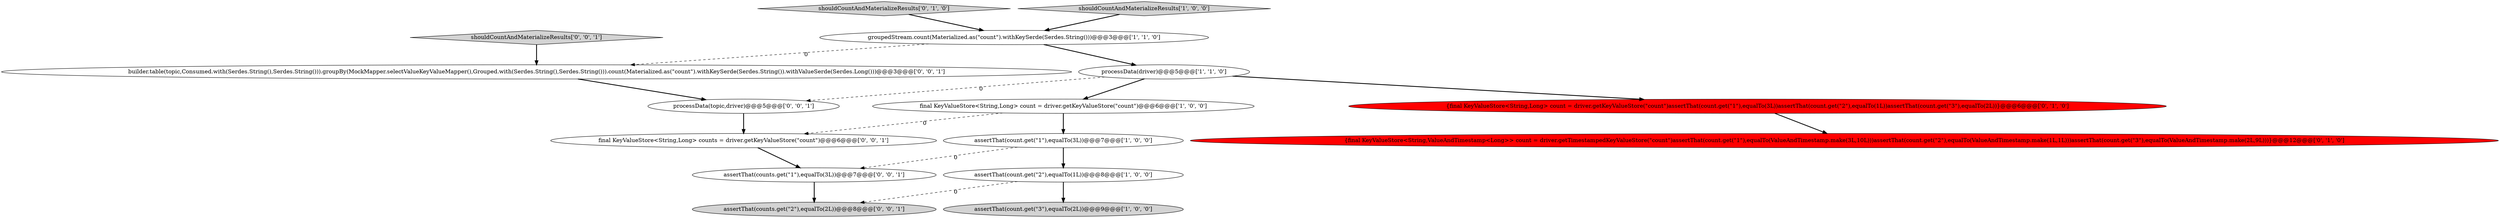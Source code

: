 digraph {
3 [style = filled, label = "groupedStream.count(Materialized.as(\"count\").withKeySerde(Serdes.String()))@@@3@@@['1', '1', '0']", fillcolor = white, shape = ellipse image = "AAA0AAABBB1BBB"];
4 [style = filled, label = "assertThat(count.get(\"3\"),equalTo(2L))@@@9@@@['1', '0', '0']", fillcolor = lightgray, shape = ellipse image = "AAA0AAABBB1BBB"];
6 [style = filled, label = "processData(driver)@@@5@@@['1', '1', '0']", fillcolor = white, shape = ellipse image = "AAA0AAABBB1BBB"];
7 [style = filled, label = "shouldCountAndMaterializeResults['0', '1', '0']", fillcolor = lightgray, shape = diamond image = "AAA0AAABBB2BBB"];
13 [style = filled, label = "processData(topic,driver)@@@5@@@['0', '0', '1']", fillcolor = white, shape = ellipse image = "AAA0AAABBB3BBB"];
12 [style = filled, label = "shouldCountAndMaterializeResults['0', '0', '1']", fillcolor = lightgray, shape = diamond image = "AAA0AAABBB3BBB"];
9 [style = filled, label = "{final KeyValueStore<String,Long> count = driver.getKeyValueStore(\"count\")assertThat(count.get(\"1\"),equalTo(3L))assertThat(count.get(\"2\"),equalTo(1L))assertThat(count.get(\"3\"),equalTo(2L))}@@@6@@@['0', '1', '0']", fillcolor = red, shape = ellipse image = "AAA1AAABBB2BBB"];
1 [style = filled, label = "assertThat(count.get(\"2\"),equalTo(1L))@@@8@@@['1', '0', '0']", fillcolor = white, shape = ellipse image = "AAA0AAABBB1BBB"];
11 [style = filled, label = "assertThat(counts.get(\"2\"),equalTo(2L))@@@8@@@['0', '0', '1']", fillcolor = lightgray, shape = ellipse image = "AAA0AAABBB3BBB"];
2 [style = filled, label = "assertThat(count.get(\"1\"),equalTo(3L))@@@7@@@['1', '0', '0']", fillcolor = white, shape = ellipse image = "AAA0AAABBB1BBB"];
5 [style = filled, label = "shouldCountAndMaterializeResults['1', '0', '0']", fillcolor = lightgray, shape = diamond image = "AAA0AAABBB1BBB"];
10 [style = filled, label = "builder.table(topic,Consumed.with(Serdes.String(),Serdes.String())).groupBy(MockMapper.selectValueKeyValueMapper(),Grouped.with(Serdes.String(),Serdes.String())).count(Materialized.as(\"count\").withKeySerde(Serdes.String()).withValueSerde(Serdes.Long()))@@@3@@@['0', '0', '1']", fillcolor = white, shape = ellipse image = "AAA0AAABBB3BBB"];
14 [style = filled, label = "final KeyValueStore<String,Long> counts = driver.getKeyValueStore(\"count\")@@@6@@@['0', '0', '1']", fillcolor = white, shape = ellipse image = "AAA0AAABBB3BBB"];
15 [style = filled, label = "assertThat(counts.get(\"1\"),equalTo(3L))@@@7@@@['0', '0', '1']", fillcolor = white, shape = ellipse image = "AAA0AAABBB3BBB"];
8 [style = filled, label = "{final KeyValueStore<String,ValueAndTimestamp<Long>> count = driver.getTimestampedKeyValueStore(\"count\")assertThat(count.get(\"1\"),equalTo(ValueAndTimestamp.make(3L,10L)))assertThat(count.get(\"2\"),equalTo(ValueAndTimestamp.make(1L,1L)))assertThat(count.get(\"3\"),equalTo(ValueAndTimestamp.make(2L,9L)))}@@@12@@@['0', '1', '0']", fillcolor = red, shape = ellipse image = "AAA1AAABBB2BBB"];
0 [style = filled, label = "final KeyValueStore<String,Long> count = driver.getKeyValueStore(\"count\")@@@6@@@['1', '0', '0']", fillcolor = white, shape = ellipse image = "AAA0AAABBB1BBB"];
5->3 [style = bold, label=""];
0->14 [style = dashed, label="0"];
3->6 [style = bold, label=""];
1->4 [style = bold, label=""];
14->15 [style = bold, label=""];
12->10 [style = bold, label=""];
6->0 [style = bold, label=""];
3->10 [style = dashed, label="0"];
6->13 [style = dashed, label="0"];
6->9 [style = bold, label=""];
15->11 [style = bold, label=""];
10->13 [style = bold, label=""];
9->8 [style = bold, label=""];
13->14 [style = bold, label=""];
1->11 [style = dashed, label="0"];
2->1 [style = bold, label=""];
7->3 [style = bold, label=""];
0->2 [style = bold, label=""];
2->15 [style = dashed, label="0"];
}
